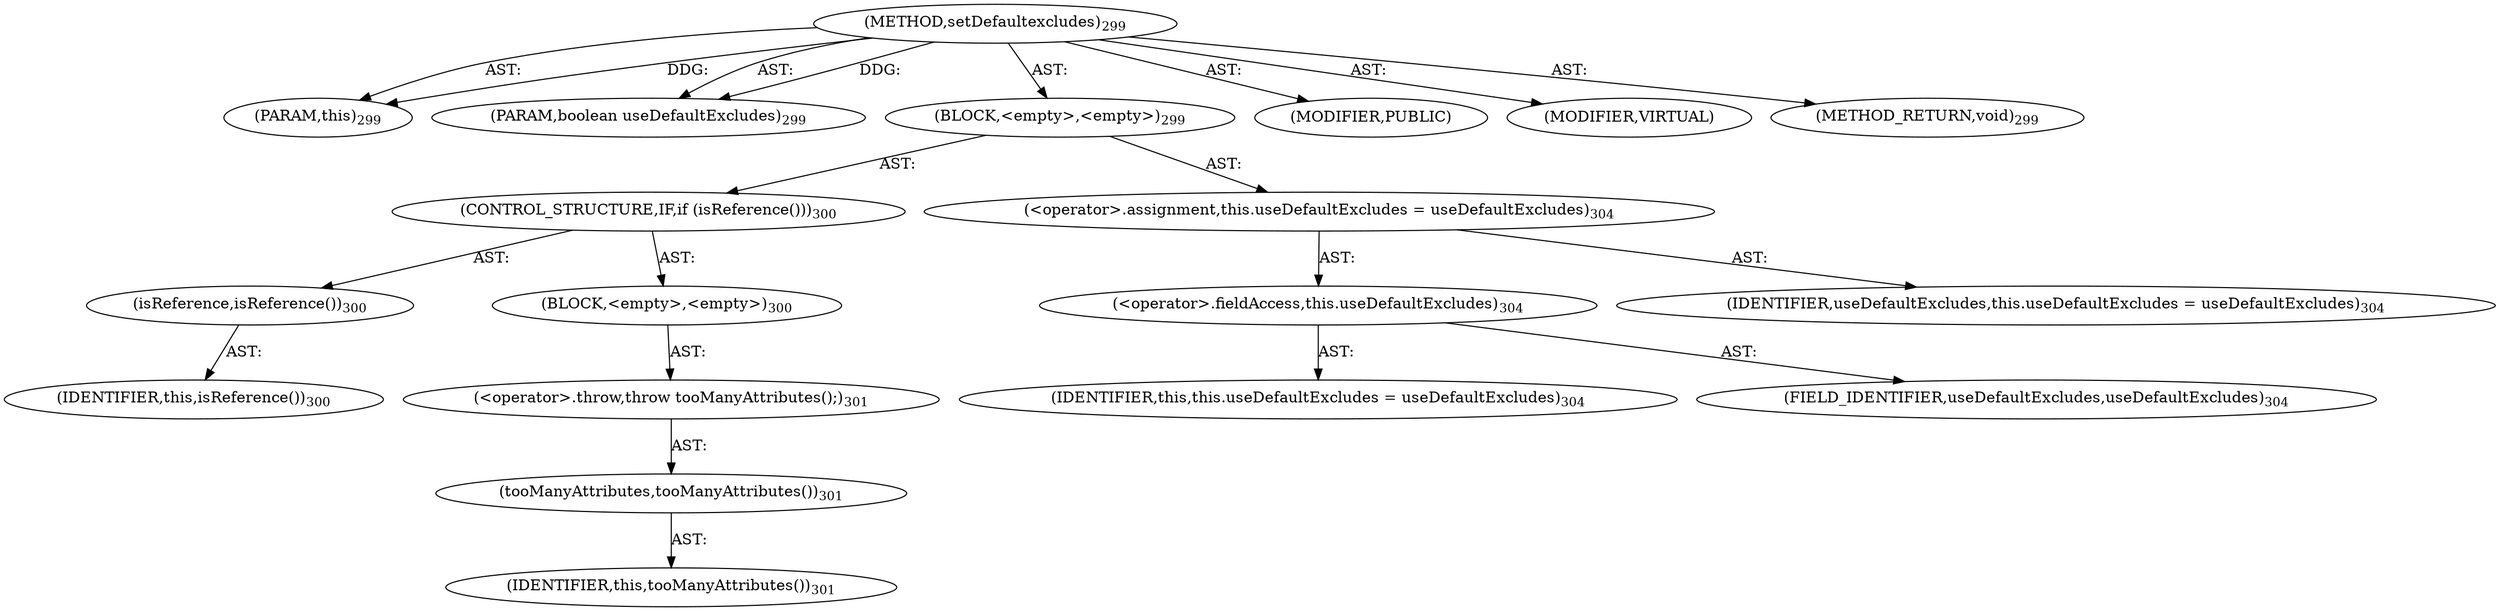 digraph "setDefaultexcludes" {  
"111669149711" [label = <(METHOD,setDefaultexcludes)<SUB>299</SUB>> ]
"115964117005" [label = <(PARAM,this)<SUB>299</SUB>> ]
"115964117051" [label = <(PARAM,boolean useDefaultExcludes)<SUB>299</SUB>> ]
"25769803806" [label = <(BLOCK,&lt;empty&gt;,&lt;empty&gt;)<SUB>299</SUB>> ]
"47244640271" [label = <(CONTROL_STRUCTURE,IF,if (isReference()))<SUB>300</SUB>> ]
"30064771223" [label = <(isReference,isReference())<SUB>300</SUB>> ]
"68719476767" [label = <(IDENTIFIER,this,isReference())<SUB>300</SUB>> ]
"25769803807" [label = <(BLOCK,&lt;empty&gt;,&lt;empty&gt;)<SUB>300</SUB>> ]
"30064771224" [label = <(&lt;operator&gt;.throw,throw tooManyAttributes();)<SUB>301</SUB>> ]
"30064771225" [label = <(tooManyAttributes,tooManyAttributes())<SUB>301</SUB>> ]
"68719476768" [label = <(IDENTIFIER,this,tooManyAttributes())<SUB>301</SUB>> ]
"30064771226" [label = <(&lt;operator&gt;.assignment,this.useDefaultExcludes = useDefaultExcludes)<SUB>304</SUB>> ]
"30064771227" [label = <(&lt;operator&gt;.fieldAccess,this.useDefaultExcludes)<SUB>304</SUB>> ]
"68719476769" [label = <(IDENTIFIER,this,this.useDefaultExcludes = useDefaultExcludes)<SUB>304</SUB>> ]
"55834574895" [label = <(FIELD_IDENTIFIER,useDefaultExcludes,useDefaultExcludes)<SUB>304</SUB>> ]
"68719476909" [label = <(IDENTIFIER,useDefaultExcludes,this.useDefaultExcludes = useDefaultExcludes)<SUB>304</SUB>> ]
"133143986213" [label = <(MODIFIER,PUBLIC)> ]
"133143986214" [label = <(MODIFIER,VIRTUAL)> ]
"128849018895" [label = <(METHOD_RETURN,void)<SUB>299</SUB>> ]
  "111669149711" -> "115964117005"  [ label = "AST: "] 
  "111669149711" -> "115964117051"  [ label = "AST: "] 
  "111669149711" -> "25769803806"  [ label = "AST: "] 
  "111669149711" -> "133143986213"  [ label = "AST: "] 
  "111669149711" -> "133143986214"  [ label = "AST: "] 
  "111669149711" -> "128849018895"  [ label = "AST: "] 
  "25769803806" -> "47244640271"  [ label = "AST: "] 
  "25769803806" -> "30064771226"  [ label = "AST: "] 
  "47244640271" -> "30064771223"  [ label = "AST: "] 
  "47244640271" -> "25769803807"  [ label = "AST: "] 
  "30064771223" -> "68719476767"  [ label = "AST: "] 
  "25769803807" -> "30064771224"  [ label = "AST: "] 
  "30064771224" -> "30064771225"  [ label = "AST: "] 
  "30064771225" -> "68719476768"  [ label = "AST: "] 
  "30064771226" -> "30064771227"  [ label = "AST: "] 
  "30064771226" -> "68719476909"  [ label = "AST: "] 
  "30064771227" -> "68719476769"  [ label = "AST: "] 
  "30064771227" -> "55834574895"  [ label = "AST: "] 
  "111669149711" -> "115964117005"  [ label = "DDG: "] 
  "111669149711" -> "115964117051"  [ label = "DDG: "] 
}
